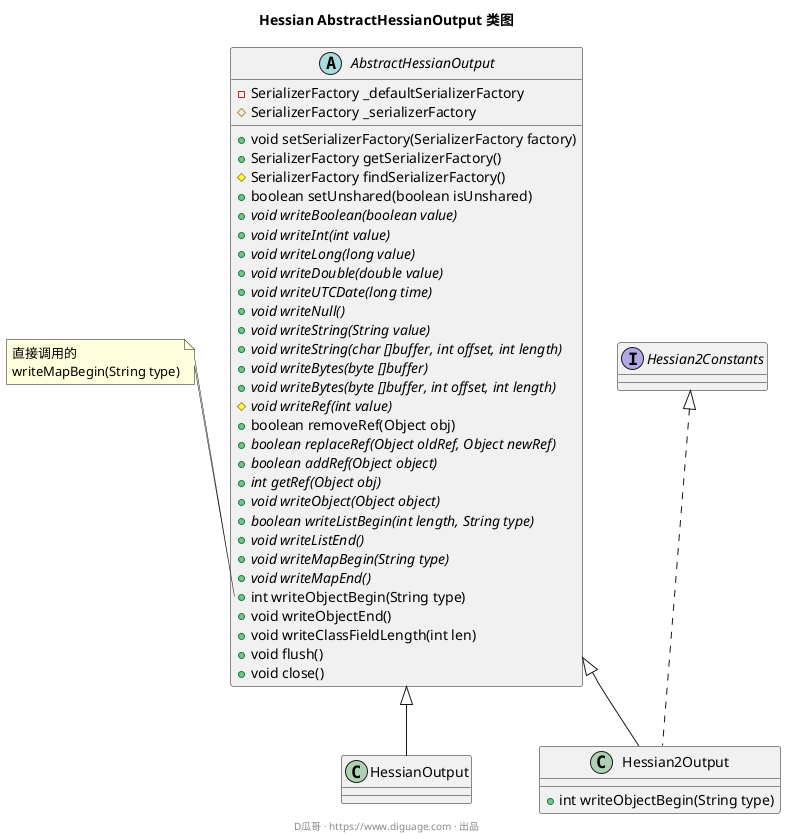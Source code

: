 @startuml
title **Hessian AbstractHessianOutput 类图**

abstract class AbstractHessianOutput {
  -SerializerFactory _defaultSerializerFactory
  #SerializerFactory _serializerFactory
  
  +void setSerializerFactory(SerializerFactory factory)
  +SerializerFactory getSerializerFactory()
  #SerializerFactory findSerializerFactory()
  +boolean setUnshared(boolean isUnshared)
  +{abstract} void writeBoolean(boolean value)
  +{abstract} void writeInt(int value)
  +{abstract} void writeLong(long value)
  +{abstract} void writeDouble(double value)
  +{abstract} void writeUTCDate(long time)
  +{abstract} void writeNull()
  +{abstract} void writeString(String value)
  +{abstract} void writeString(char []buffer, int offset, int length)
  +{abstract} void writeBytes(byte []buffer)
  +{abstract} void writeBytes(byte []buffer, int offset, int length)
  #{abstract} void writeRef(int value)
  +boolean removeRef(Object obj)
  +{abstract} boolean replaceRef(Object oldRef, Object newRef)
  +{abstract} boolean addRef(Object object)
  +{abstract} int getRef(Object obj)
  +{abstract} void writeObject(Object object)
  +{abstract} boolean writeListBegin(int length, String type)
  +{abstract} void writeListEnd()
  +{abstract} void writeMapBegin(String type)
  +{abstract} void writeMapEnd()
  +int writeObjectBegin(String type)
  +void writeObjectEnd()
  +void writeClassFieldLength(int len)
  +void flush()
  +void close()
}
note left of AbstractHessianOutput::writeObjectBegin
  直接调用的
  writeMapBegin(String type)
end note

class HessianOutput extends AbstractHessianOutput

class Hessian2Output extends AbstractHessianOutput implements Hessian2Constants {
  +int writeObjectBegin(String type)
}

footer D瓜哥 · https://www.diguage.com · 出品
@enduml